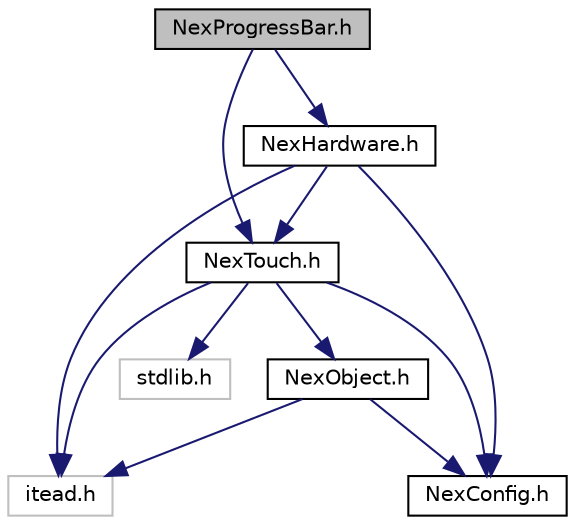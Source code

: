 digraph "NexProgressBar.h"
{
  edge [fontname="Helvetica",fontsize="10",labelfontname="Helvetica",labelfontsize="10"];
  node [fontname="Helvetica",fontsize="10",shape=record];
  Node1 [label="NexProgressBar.h",height=0.2,width=0.4,color="black", fillcolor="grey75", style="filled" fontcolor="black"];
  Node1 -> Node2 [color="midnightblue",fontsize="10",style="solid",fontname="Helvetica"];
  Node2 [label="NexTouch.h",height=0.2,width=0.4,color="black", fillcolor="white", style="filled",URL="$_nex_touch_8h.html",tooltip="The definition of class NexTouch. "];
  Node2 -> Node3 [color="midnightblue",fontsize="10",style="solid",fontname="Helvetica"];
  Node3 [label="itead.h",height=0.2,width=0.4,color="grey75", fillcolor="white", style="filled"];
  Node2 -> Node4 [color="midnightblue",fontsize="10",style="solid",fontname="Helvetica"];
  Node4 [label="stdlib.h",height=0.2,width=0.4,color="grey75", fillcolor="white", style="filled"];
  Node2 -> Node5 [color="midnightblue",fontsize="10",style="solid",fontname="Helvetica"];
  Node5 [label="NexConfig.h",height=0.2,width=0.4,color="black", fillcolor="white", style="filled",URL="$_nex_config_8h.html",tooltip="Options for user can be found here. "];
  Node2 -> Node6 [color="midnightblue",fontsize="10",style="solid",fontname="Helvetica"];
  Node6 [label="NexObject.h",height=0.2,width=0.4,color="black", fillcolor="white", style="filled",URL="$_nex_object_8h.html",tooltip="The definition of class NexObject. "];
  Node6 -> Node3 [color="midnightblue",fontsize="10",style="solid",fontname="Helvetica"];
  Node6 -> Node5 [color="midnightblue",fontsize="10",style="solid",fontname="Helvetica"];
  Node1 -> Node7 [color="midnightblue",fontsize="10",style="solid",fontname="Helvetica"];
  Node7 [label="NexHardware.h",height=0.2,width=0.4,color="black", fillcolor="white", style="filled",URL="$_nex_hardware_8h.html",tooltip="The definition of base API for using Nextion. "];
  Node7 -> Node5 [color="midnightblue",fontsize="10",style="solid",fontname="Helvetica"];
  Node7 -> Node2 [color="midnightblue",fontsize="10",style="solid",fontname="Helvetica"];
  Node7 -> Node3 [color="midnightblue",fontsize="10",style="solid",fontname="Helvetica"];
}
